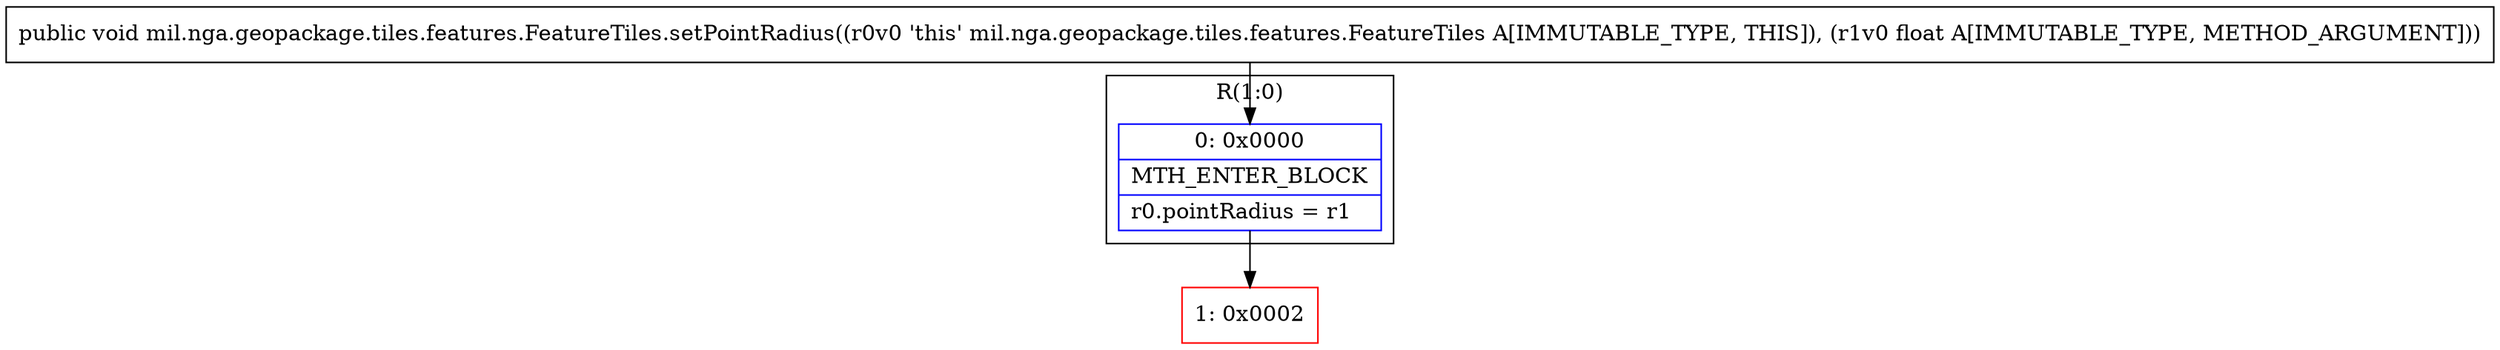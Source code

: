 digraph "CFG formil.nga.geopackage.tiles.features.FeatureTiles.setPointRadius(F)V" {
subgraph cluster_Region_712338249 {
label = "R(1:0)";
node [shape=record,color=blue];
Node_0 [shape=record,label="{0\:\ 0x0000|MTH_ENTER_BLOCK\l|r0.pointRadius = r1\l}"];
}
Node_1 [shape=record,color=red,label="{1\:\ 0x0002}"];
MethodNode[shape=record,label="{public void mil.nga.geopackage.tiles.features.FeatureTiles.setPointRadius((r0v0 'this' mil.nga.geopackage.tiles.features.FeatureTiles A[IMMUTABLE_TYPE, THIS]), (r1v0 float A[IMMUTABLE_TYPE, METHOD_ARGUMENT])) }"];
MethodNode -> Node_0;
Node_0 -> Node_1;
}

